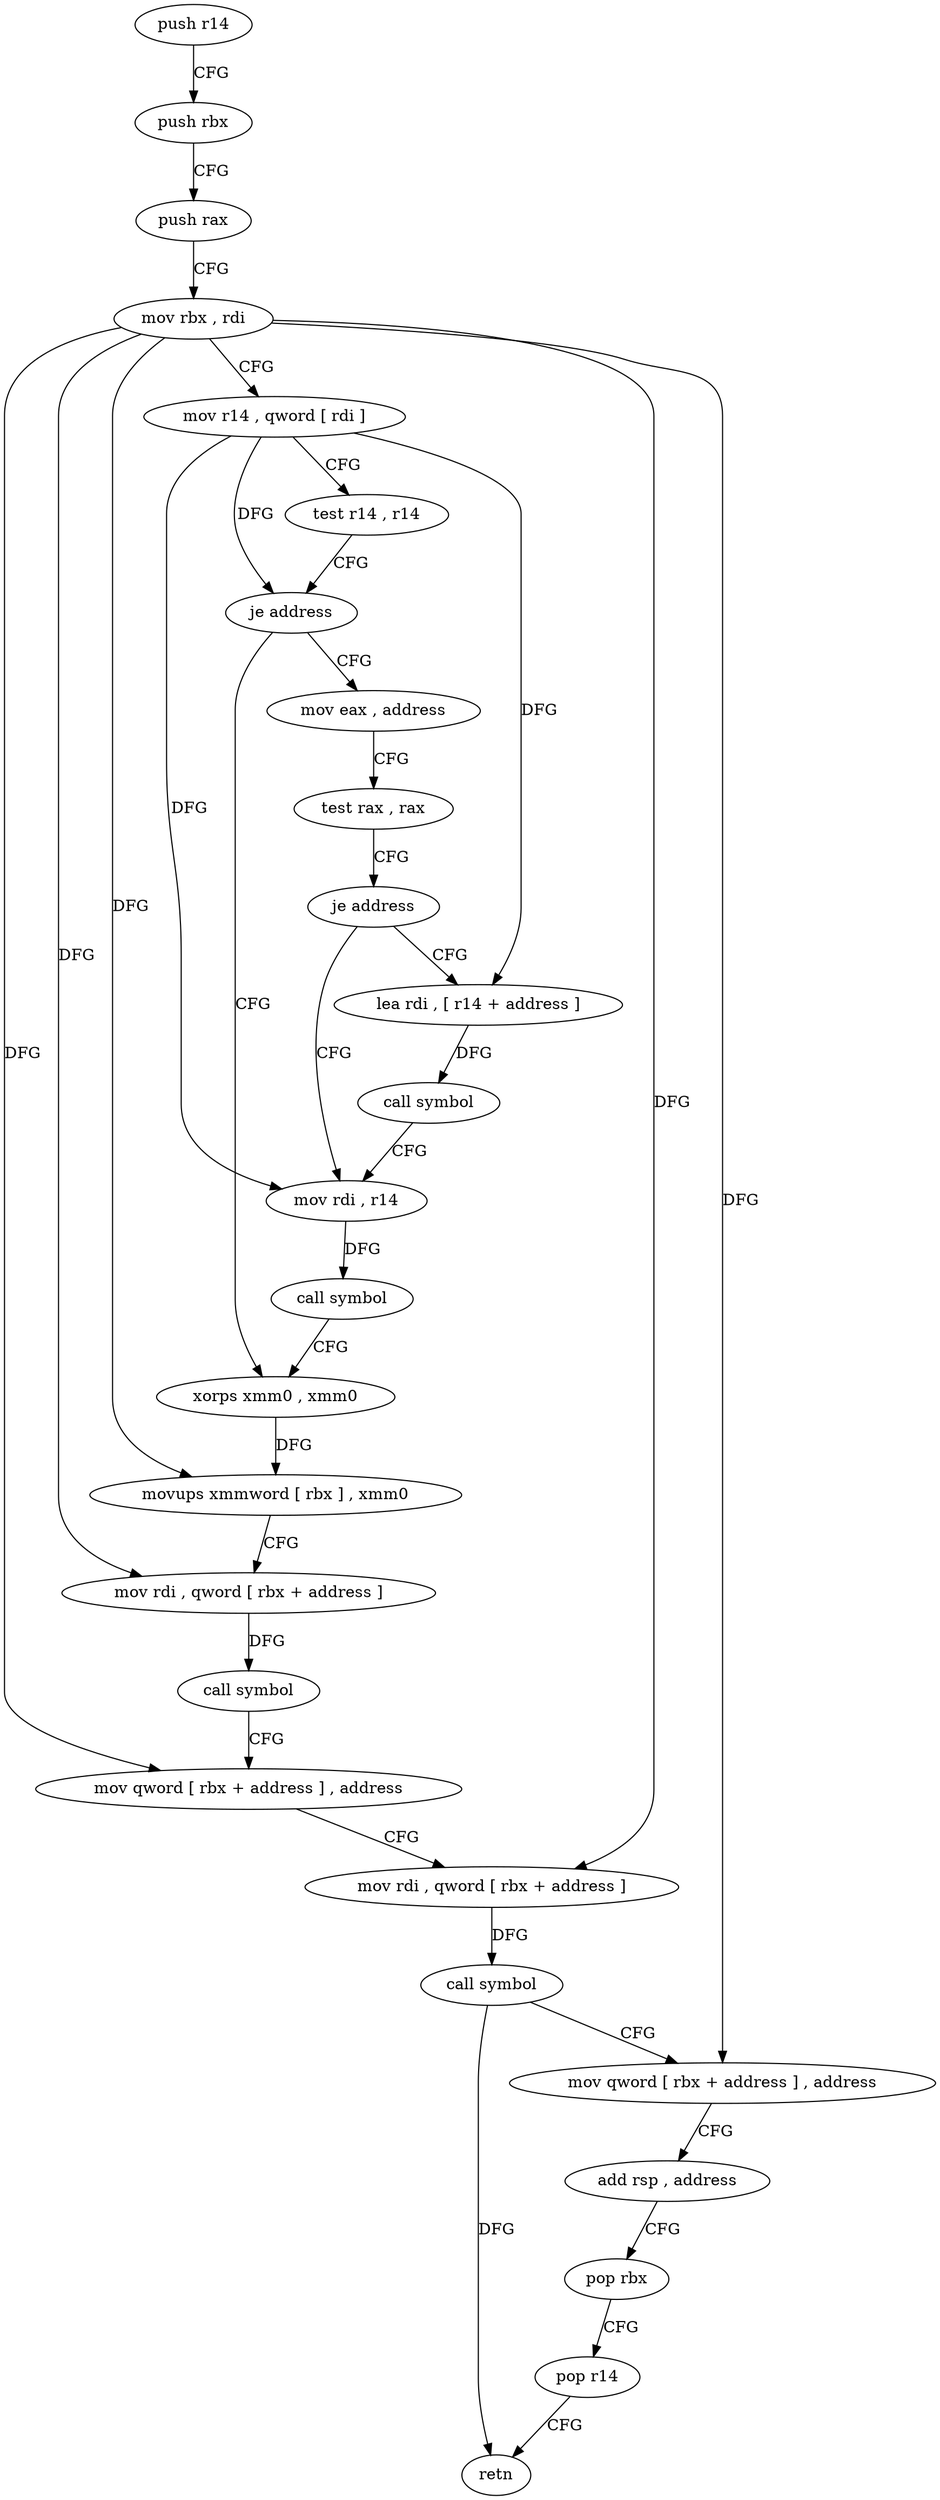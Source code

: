 digraph "func" {
"4217648" [label = "push r14" ]
"4217650" [label = "push rbx" ]
"4217651" [label = "push rax" ]
"4217652" [label = "mov rbx , rdi" ]
"4217655" [label = "mov r14 , qword [ rdi ]" ]
"4217658" [label = "test r14 , r14" ]
"4217661" [label = "je address" ]
"4217693" [label = "xorps xmm0 , xmm0" ]
"4217663" [label = "mov eax , address" ]
"4217696" [label = "movups xmmword [ rbx ] , xmm0" ]
"4217699" [label = "mov rdi , qword [ rbx + address ]" ]
"4217703" [label = "call symbol" ]
"4217708" [label = "mov qword [ rbx + address ] , address" ]
"4217716" [label = "mov rdi , qword [ rbx + address ]" ]
"4217720" [label = "call symbol" ]
"4217725" [label = "mov qword [ rbx + address ] , address" ]
"4217733" [label = "add rsp , address" ]
"4217737" [label = "pop rbx" ]
"4217738" [label = "pop r14" ]
"4217740" [label = "retn" ]
"4217668" [label = "test rax , rax" ]
"4217671" [label = "je address" ]
"4217685" [label = "mov rdi , r14" ]
"4217673" [label = "lea rdi , [ r14 + address ]" ]
"4217688" [label = "call symbol" ]
"4217680" [label = "call symbol" ]
"4217648" -> "4217650" [ label = "CFG" ]
"4217650" -> "4217651" [ label = "CFG" ]
"4217651" -> "4217652" [ label = "CFG" ]
"4217652" -> "4217655" [ label = "CFG" ]
"4217652" -> "4217696" [ label = "DFG" ]
"4217652" -> "4217699" [ label = "DFG" ]
"4217652" -> "4217708" [ label = "DFG" ]
"4217652" -> "4217716" [ label = "DFG" ]
"4217652" -> "4217725" [ label = "DFG" ]
"4217655" -> "4217658" [ label = "CFG" ]
"4217655" -> "4217661" [ label = "DFG" ]
"4217655" -> "4217685" [ label = "DFG" ]
"4217655" -> "4217673" [ label = "DFG" ]
"4217658" -> "4217661" [ label = "CFG" ]
"4217661" -> "4217693" [ label = "CFG" ]
"4217661" -> "4217663" [ label = "CFG" ]
"4217693" -> "4217696" [ label = "DFG" ]
"4217663" -> "4217668" [ label = "CFG" ]
"4217696" -> "4217699" [ label = "CFG" ]
"4217699" -> "4217703" [ label = "DFG" ]
"4217703" -> "4217708" [ label = "CFG" ]
"4217708" -> "4217716" [ label = "CFG" ]
"4217716" -> "4217720" [ label = "DFG" ]
"4217720" -> "4217725" [ label = "CFG" ]
"4217720" -> "4217740" [ label = "DFG" ]
"4217725" -> "4217733" [ label = "CFG" ]
"4217733" -> "4217737" [ label = "CFG" ]
"4217737" -> "4217738" [ label = "CFG" ]
"4217738" -> "4217740" [ label = "CFG" ]
"4217668" -> "4217671" [ label = "CFG" ]
"4217671" -> "4217685" [ label = "CFG" ]
"4217671" -> "4217673" [ label = "CFG" ]
"4217685" -> "4217688" [ label = "DFG" ]
"4217673" -> "4217680" [ label = "DFG" ]
"4217688" -> "4217693" [ label = "CFG" ]
"4217680" -> "4217685" [ label = "CFG" ]
}
